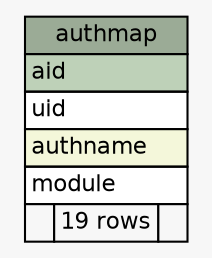 // dot 2.30.1 on Mac OS X 10.8.3
// SchemaSpy rev 590
digraph "authmap" {
  graph [
    rankdir="RL"
    bgcolor="#f7f7f7"
    nodesep="0.18"
    ranksep="0.46"
    fontname="Helvetica"
    fontsize="11"
  ];
  node [
    fontname="Helvetica"
    fontsize="11"
    shape="plaintext"
  ];
  edge [
    arrowsize="0.8"
  ];
  "authmap" [
    label=<
    <TABLE BORDER="0" CELLBORDER="1" CELLSPACING="0" BGCOLOR="#ffffff">
      <TR><TD COLSPAN="3" BGCOLOR="#9bab96" ALIGN="CENTER">authmap</TD></TR>
      <TR><TD PORT="aid" COLSPAN="3" BGCOLOR="#bed1b8" ALIGN="LEFT">aid</TD></TR>
      <TR><TD PORT="uid" COLSPAN="3" ALIGN="LEFT">uid</TD></TR>
      <TR><TD PORT="authname" COLSPAN="3" BGCOLOR="#f4f7da" ALIGN="LEFT">authname</TD></TR>
      <TR><TD PORT="module" COLSPAN="3" ALIGN="LEFT">module</TD></TR>
      <TR><TD ALIGN="LEFT" BGCOLOR="#f7f7f7">  </TD><TD ALIGN="RIGHT" BGCOLOR="#f7f7f7">19 rows</TD><TD ALIGN="RIGHT" BGCOLOR="#f7f7f7">  </TD></TR>
    </TABLE>>
    URL="tables/authmap.html"
    tooltip="authmap"
  ];
}
